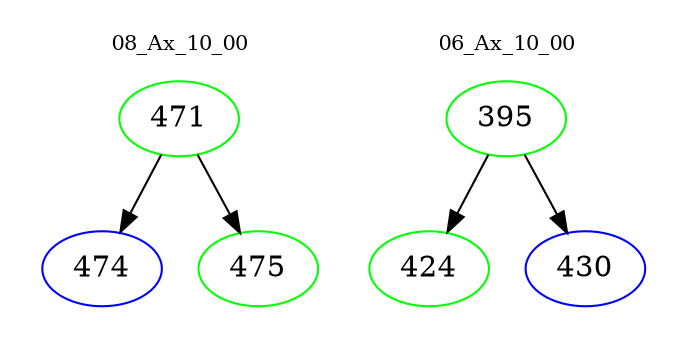 digraph{
subgraph cluster_0 {
color = white
label = "08_Ax_10_00";
fontsize=10;
T0_471 [label="471", color="green"]
T0_471 -> T0_474 [color="black"]
T0_474 [label="474", color="blue"]
T0_471 -> T0_475 [color="black"]
T0_475 [label="475", color="green"]
}
subgraph cluster_1 {
color = white
label = "06_Ax_10_00";
fontsize=10;
T1_395 [label="395", color="green"]
T1_395 -> T1_424 [color="black"]
T1_424 [label="424", color="green"]
T1_395 -> T1_430 [color="black"]
T1_430 [label="430", color="blue"]
}
}
